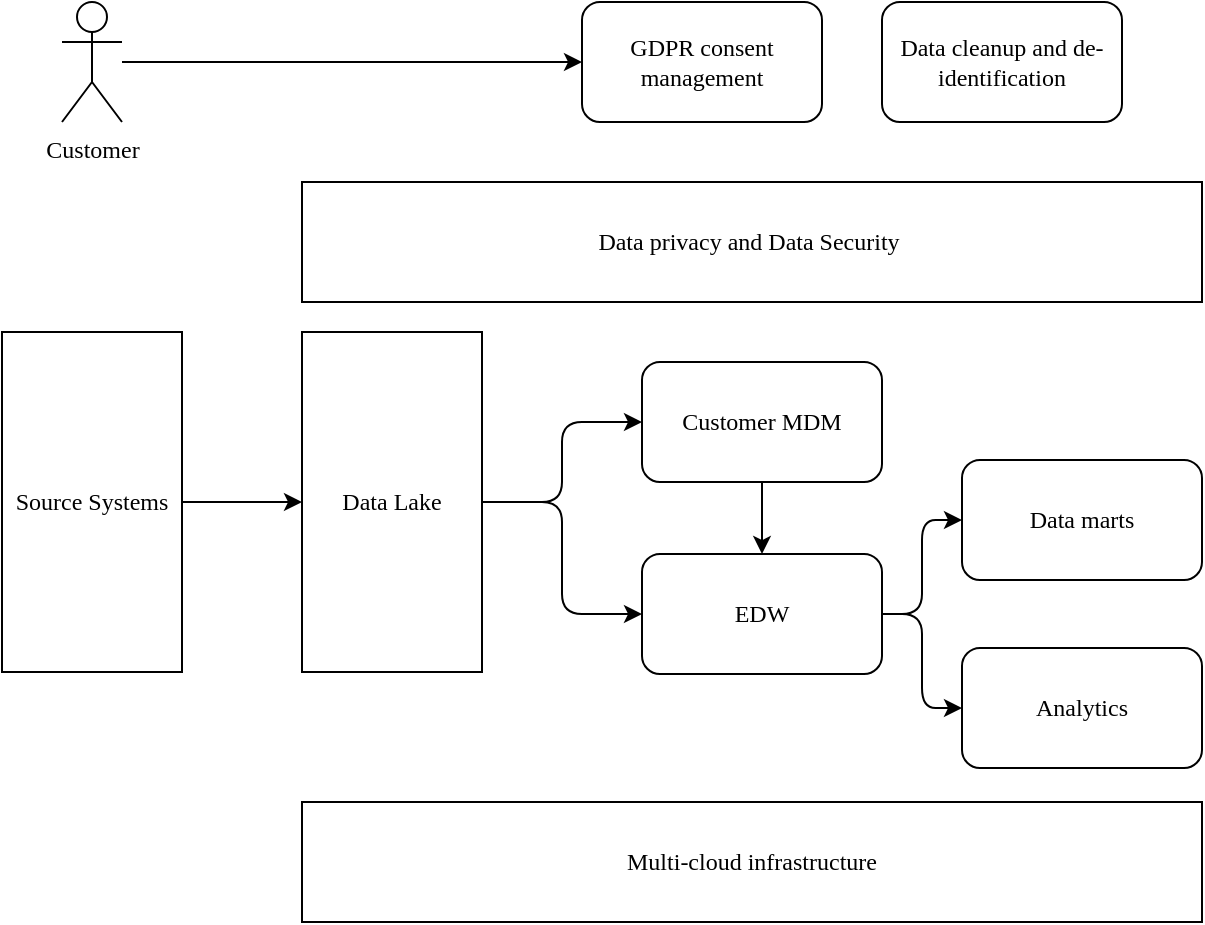 <mxfile version="16.6.1" type="github">
  <diagram id="U-Te3GgnhW5zTMr8VRMO" name="Page-1">
    <mxGraphModel dx="925" dy="1636" grid="1" gridSize="10" guides="1" tooltips="1" connect="1" arrows="1" fold="1" page="1" pageScale="1" pageWidth="850" pageHeight="1100" math="0" shadow="0">
      <root>
        <mxCell id="0" />
        <mxCell id="1" parent="0" />
        <mxCell id="jCtBcauLOnCdqS6o0Tvj-5" style="edgeStyle=orthogonalEdgeStyle;rounded=1;orthogonalLoop=1;jettySize=auto;html=1;fontFamily=Tahoma;" edge="1" parent="1" source="jCtBcauLOnCdqS6o0Tvj-1" target="jCtBcauLOnCdqS6o0Tvj-2">
          <mxGeometry relative="1" as="geometry" />
        </mxCell>
        <mxCell id="jCtBcauLOnCdqS6o0Tvj-1" value="Customer MDM" style="rounded=1;whiteSpace=wrap;html=1;fontFamily=Tahoma;" vertex="1" parent="1">
          <mxGeometry x="360" y="160" width="120" height="60" as="geometry" />
        </mxCell>
        <mxCell id="jCtBcauLOnCdqS6o0Tvj-6" style="edgeStyle=orthogonalEdgeStyle;rounded=1;orthogonalLoop=1;jettySize=auto;html=1;fontFamily=Tahoma;" edge="1" parent="1" source="jCtBcauLOnCdqS6o0Tvj-2" target="jCtBcauLOnCdqS6o0Tvj-3">
          <mxGeometry relative="1" as="geometry" />
        </mxCell>
        <mxCell id="jCtBcauLOnCdqS6o0Tvj-7" style="edgeStyle=orthogonalEdgeStyle;rounded=1;orthogonalLoop=1;jettySize=auto;html=1;entryX=0;entryY=0.5;entryDx=0;entryDy=0;fontFamily=Tahoma;" edge="1" parent="1" source="jCtBcauLOnCdqS6o0Tvj-2" target="jCtBcauLOnCdqS6o0Tvj-4">
          <mxGeometry relative="1" as="geometry" />
        </mxCell>
        <mxCell id="jCtBcauLOnCdqS6o0Tvj-2" value="EDW" style="rounded=1;whiteSpace=wrap;html=1;fontFamily=Tahoma;" vertex="1" parent="1">
          <mxGeometry x="360" y="256" width="120" height="60" as="geometry" />
        </mxCell>
        <mxCell id="jCtBcauLOnCdqS6o0Tvj-3" value="Data marts" style="rounded=1;whiteSpace=wrap;html=1;fontFamily=Tahoma;" vertex="1" parent="1">
          <mxGeometry x="520" y="209" width="120" height="60" as="geometry" />
        </mxCell>
        <mxCell id="jCtBcauLOnCdqS6o0Tvj-4" value="Analytics" style="rounded=1;whiteSpace=wrap;html=1;fontFamily=Tahoma;" vertex="1" parent="1">
          <mxGeometry x="520" y="303" width="120" height="60" as="geometry" />
        </mxCell>
        <mxCell id="jCtBcauLOnCdqS6o0Tvj-11" style="edgeStyle=orthogonalEdgeStyle;rounded=1;orthogonalLoop=1;jettySize=auto;html=1;fontFamily=Tahoma;" edge="1" parent="1" source="jCtBcauLOnCdqS6o0Tvj-8" target="jCtBcauLOnCdqS6o0Tvj-1">
          <mxGeometry relative="1" as="geometry" />
        </mxCell>
        <mxCell id="jCtBcauLOnCdqS6o0Tvj-12" style="edgeStyle=orthogonalEdgeStyle;rounded=1;orthogonalLoop=1;jettySize=auto;html=1;fontFamily=Tahoma;" edge="1" parent="1" source="jCtBcauLOnCdqS6o0Tvj-8" target="jCtBcauLOnCdqS6o0Tvj-2">
          <mxGeometry relative="1" as="geometry" />
        </mxCell>
        <mxCell id="jCtBcauLOnCdqS6o0Tvj-8" value="Data Lake" style="rounded=0;whiteSpace=wrap;html=1;fontFamily=Tahoma;" vertex="1" parent="1">
          <mxGeometry x="190" y="145" width="90" height="170" as="geometry" />
        </mxCell>
        <mxCell id="jCtBcauLOnCdqS6o0Tvj-10" style="edgeStyle=orthogonalEdgeStyle;rounded=1;orthogonalLoop=1;jettySize=auto;html=1;fontFamily=Tahoma;" edge="1" parent="1" source="jCtBcauLOnCdqS6o0Tvj-9" target="jCtBcauLOnCdqS6o0Tvj-8">
          <mxGeometry relative="1" as="geometry" />
        </mxCell>
        <mxCell id="jCtBcauLOnCdqS6o0Tvj-9" value="Source Systems" style="rounded=0;whiteSpace=wrap;html=1;fontFamily=Tahoma;" vertex="1" parent="1">
          <mxGeometry x="40" y="145" width="90" height="170" as="geometry" />
        </mxCell>
        <mxCell id="jCtBcauLOnCdqS6o0Tvj-13" value="Data privacy and Data Security&amp;nbsp;" style="rounded=0;whiteSpace=wrap;html=1;fontFamily=Tahoma;" vertex="1" parent="1">
          <mxGeometry x="190" y="70" width="450" height="60" as="geometry" />
        </mxCell>
        <mxCell id="jCtBcauLOnCdqS6o0Tvj-14" value="GDPR consent management" style="rounded=1;whiteSpace=wrap;html=1;fontFamily=Tahoma;" vertex="1" parent="1">
          <mxGeometry x="330" y="-20" width="120" height="60" as="geometry" />
        </mxCell>
        <mxCell id="jCtBcauLOnCdqS6o0Tvj-15" value="Data cleanup and de-identification" style="rounded=1;whiteSpace=wrap;html=1;fontFamily=Tahoma;" vertex="1" parent="1">
          <mxGeometry x="480" y="-20" width="120" height="60" as="geometry" />
        </mxCell>
        <mxCell id="jCtBcauLOnCdqS6o0Tvj-17" style="edgeStyle=orthogonalEdgeStyle;rounded=1;orthogonalLoop=1;jettySize=auto;html=1;fontFamily=Tahoma;" edge="1" parent="1" source="jCtBcauLOnCdqS6o0Tvj-16" target="jCtBcauLOnCdqS6o0Tvj-14">
          <mxGeometry relative="1" as="geometry" />
        </mxCell>
        <mxCell id="jCtBcauLOnCdqS6o0Tvj-16" value="Customer" style="shape=umlActor;verticalLabelPosition=bottom;verticalAlign=top;html=1;outlineConnect=0;fontFamily=Tahoma;" vertex="1" parent="1">
          <mxGeometry x="70" y="-20" width="30" height="60" as="geometry" />
        </mxCell>
        <mxCell id="jCtBcauLOnCdqS6o0Tvj-18" value="Multi-cloud infrastructure" style="rounded=0;whiteSpace=wrap;html=1;fontFamily=Tahoma;" vertex="1" parent="1">
          <mxGeometry x="190" y="380" width="450" height="60" as="geometry" />
        </mxCell>
      </root>
    </mxGraphModel>
  </diagram>
</mxfile>

